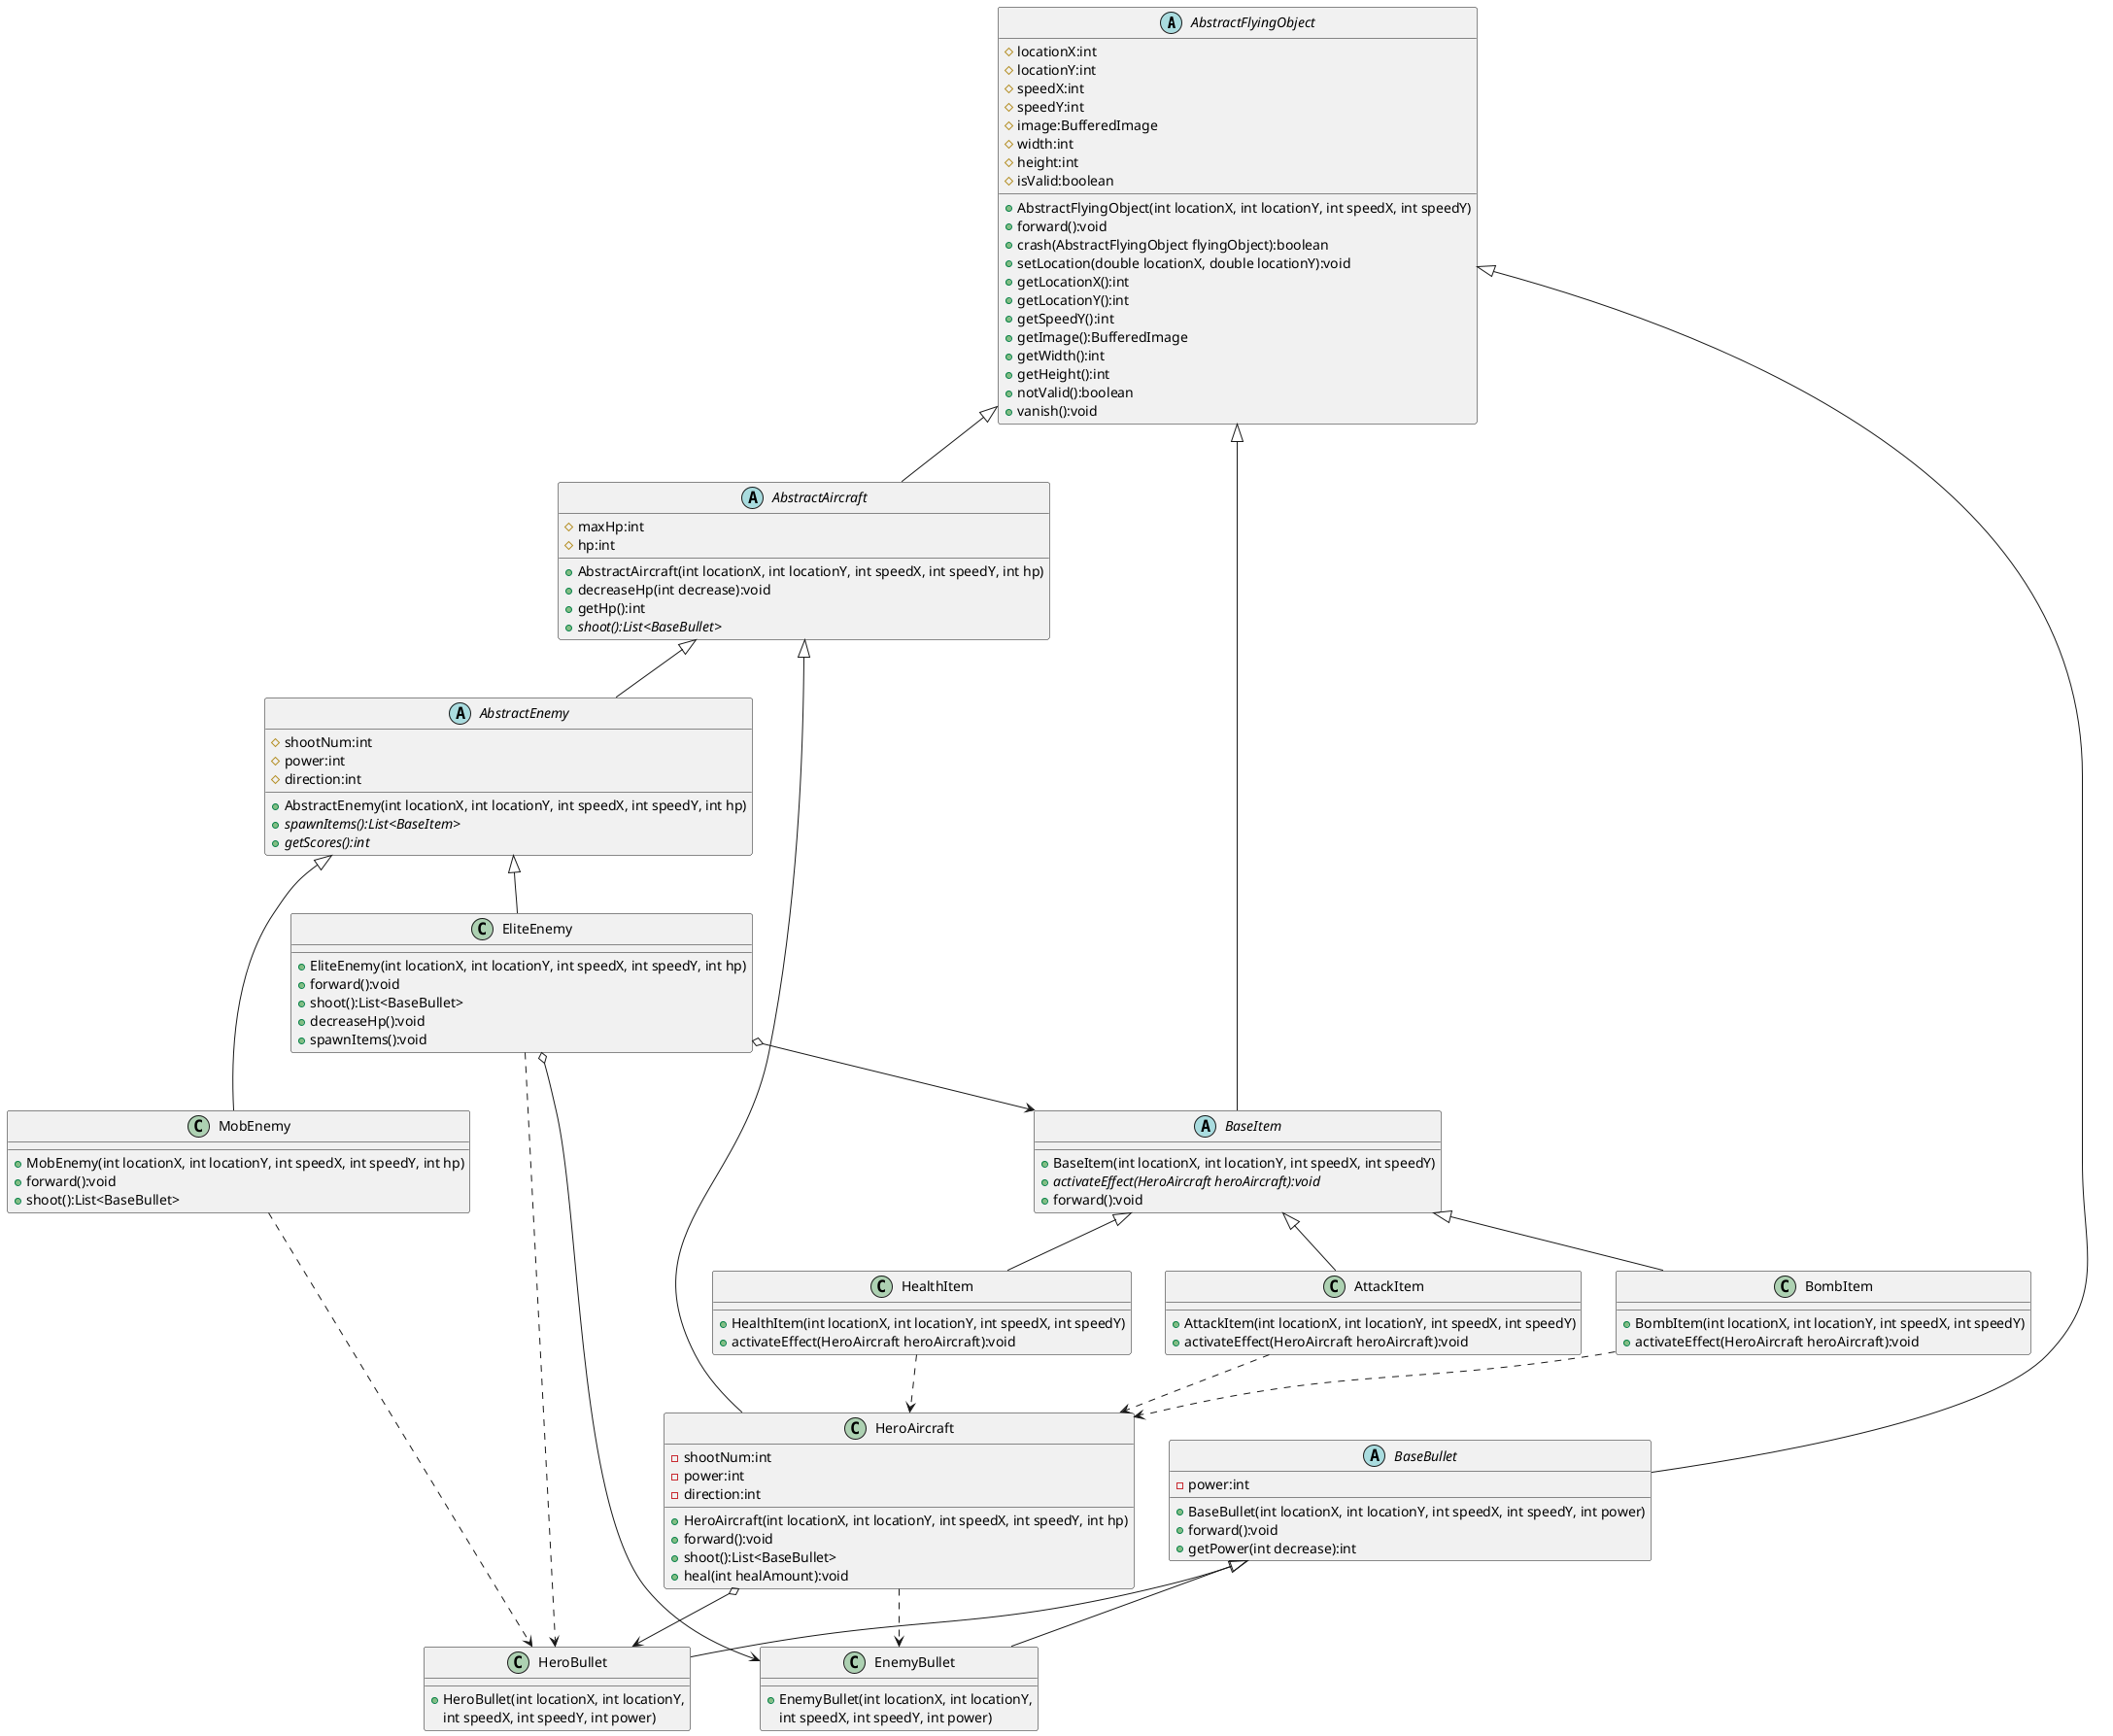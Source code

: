 @startuml
'https://plantuml.com/class-diagram

abstract class AbstractFlyingObject
{
    # locationX:int
    # locationY:int
    # speedX:int
    # speedY:int
    # image:BufferedImage
    # width:int
    # height:int
    # isValid:boolean

    + AbstractFlyingObject(int locationX, int locationY, int speedX, int speedY)
    + forward():void
    + crash(AbstractFlyingObject flyingObject):boolean
    + setLocation(double locationX, double locationY):void
    + getLocationX():int
    + getLocationY():int
    + getSpeedY():int
    + getImage():BufferedImage
    + getWidth():int
    + getHeight():int
    + notValid():boolean
    + vanish():void
}

abstract class AbstractAircraft
{
	# maxHp:int
    # hp:int
    + AbstractAircraft(int locationX, int locationY, int speedX, int speedY, int hp)
    + decreaseHp(int decrease):void
    + getHp():int
    + {abstract} shoot():List<BaseBullet>
 }
AbstractFlyingObject <|-- AbstractAircraft

abstract class AbstractEnemy
{
    # shootNum:int
    # power:int
    # direction:int
    + AbstractEnemy(int locationX, int locationY, int speedX, int speedY, int hp)
    + {abstract} spawnItems():List<BaseItem>
    + {abstract} getScores():int
 }
AbstractAircraft <|-- AbstractEnemy

class HeroAircraft {
    - shootNum:int
    - power:int
    - direction:int
    + HeroAircraft(int locationX, int locationY, int speedX, int speedY, int hp)
    + forward():void
    + shoot():List<BaseBullet>
    + heal(int healAmount):void
}
AbstractAircraft <|-- HeroAircraft

class MobEnemy {
    + MobEnemy(int locationX, int locationY, int speedX, int speedY, int hp)
    + forward():void
    + shoot():List<BaseBullet>
}
AbstractEnemy <|-- MobEnemy

class EliteEnemy {
    + EliteEnemy(int locationX, int locationY, int speedX, int speedY, int hp)
    + forward():void
    + shoot():List<BaseBullet>
    + decreaseHp():void
    + spawnItems():void
}
AbstractEnemy <|-- EliteEnemy

abstract class BaseBullet
{
    - power:int
    + BaseBullet(int locationX, int locationY, int speedX, int speedY, int power)
    + forward():void
	+ getPower(int decrease):int

}
AbstractFlyingObject <|-- BaseBullet

class HeroBullet {
    + HeroBullet(int locationX, int locationY,
     int speedX, int speedY, int power)
}
BaseBullet <|-- HeroBullet

class EnemyBullet {
    + EnemyBullet(int locationX, int locationY,
     int speedX, int speedY, int power)
}
BaseBullet <|-- EnemyBullet


abstract class BaseItem{
    + BaseItem(int locationX, int locationY, int speedX, int speedY)
    + {abstract}activateEffect(HeroAircraft heroAircraft):void
    + forward():void
}
AbstractFlyingObject <|-- BaseItem

class AttackItem {
    + AttackItem(int locationX, int locationY, int speedX, int speedY)
    + activateEffect(HeroAircraft heroAircraft):void
}
BaseItem <|-- AttackItem

class BombItem {
    + BombItem(int locationX, int locationY, int speedX, int speedY)
    + activateEffect(HeroAircraft heroAircraft):void
}

BaseItem <|-- BombItem

class HealthItem {
    + HealthItem(int locationX, int locationY, int speedX, int speedY)
    + activateEffect(HeroAircraft heroAircraft):void
}
BaseItem <|-- HealthItem


'除去继承之外的关系

'依赖关系
HealthItem ..> HeroAircraft
BombItem ..> HeroAircraft
AttackItem ..> HeroAircraft
HeroAircraft ..> EnemyBullet
EliteEnemy ..> HeroBullet
MobEnemy ..> HeroBullet

'聚合关系
HeroAircraft o--> HeroBullet
EliteEnemy o--> EnemyBullet
EliteEnemy o--> BaseItem


@enduml